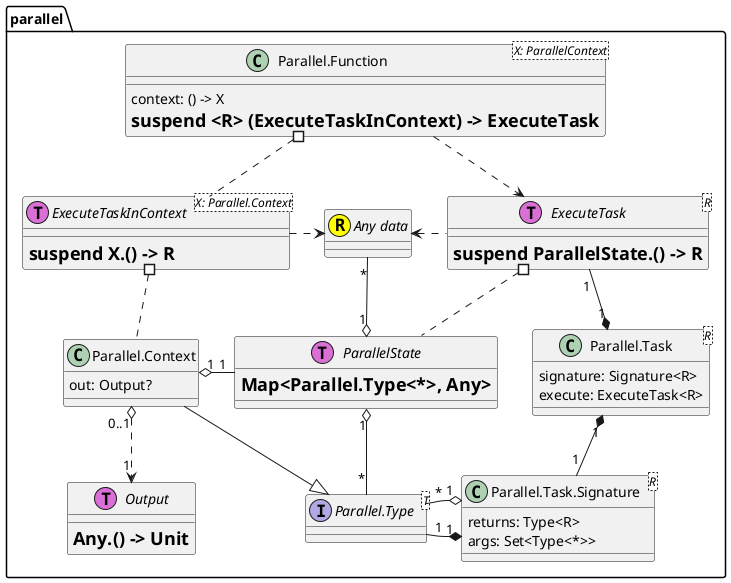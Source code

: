 @startuml
package "parallel" {
class "Parallel.Context" as Context {
out: Output?
}
class "Parallel.Task" as Task<R> {
signature: Signature<R>
execute: ExecuteTask<R>
}
class "Parallel.Task.Signature" as Signature<R>{
returns: Type<R>
args: Set<Type<*>>
}
class "Parallel.Function" as Function<X: ParallelContext> {
context: () -> X
= suspend <R> (ExecuteTaskInContext) -> ExecuteTask
}
interface "Any data" as Data << (R, yellow) >>
interface ExecuteTask<R> << (T, orchid) >> {
= suspend ParallelState.() -> R
}
interface ExecuteTaskInContext<X: Parallel.Context> << (T, orchid) >> {
= suspend X.() -> R
}
interface "Parallel.Type" as Type <T>
interface ParallelState << (T, orchid) >> {
= Map<Parallel.Type<*>, Any>
}
interface Output << (T, orchid) >> {
= Any.() -> Unit
}

Function ..> ExecuteTask
Function #.. ExecuteTaskInContext

ExecuteTaskInContext #.. Context
ExecuteTaskInContext .> Data

Data <. ExecuteTask
Data "*" --o "1" ParallelState

ExecuteTask "1" -* "1" Task
ExecuteTask #.. ParallelState

Context --|> Type
Context "0..1" o..> "1" Output

ParallelState "1" -o "1" Context
ParallelState "1" o- "*" Type

Task "1" *-- "1" Signature

Type "1" -* "1" Signature
Type "*" -o "1" Signature

@enduml
